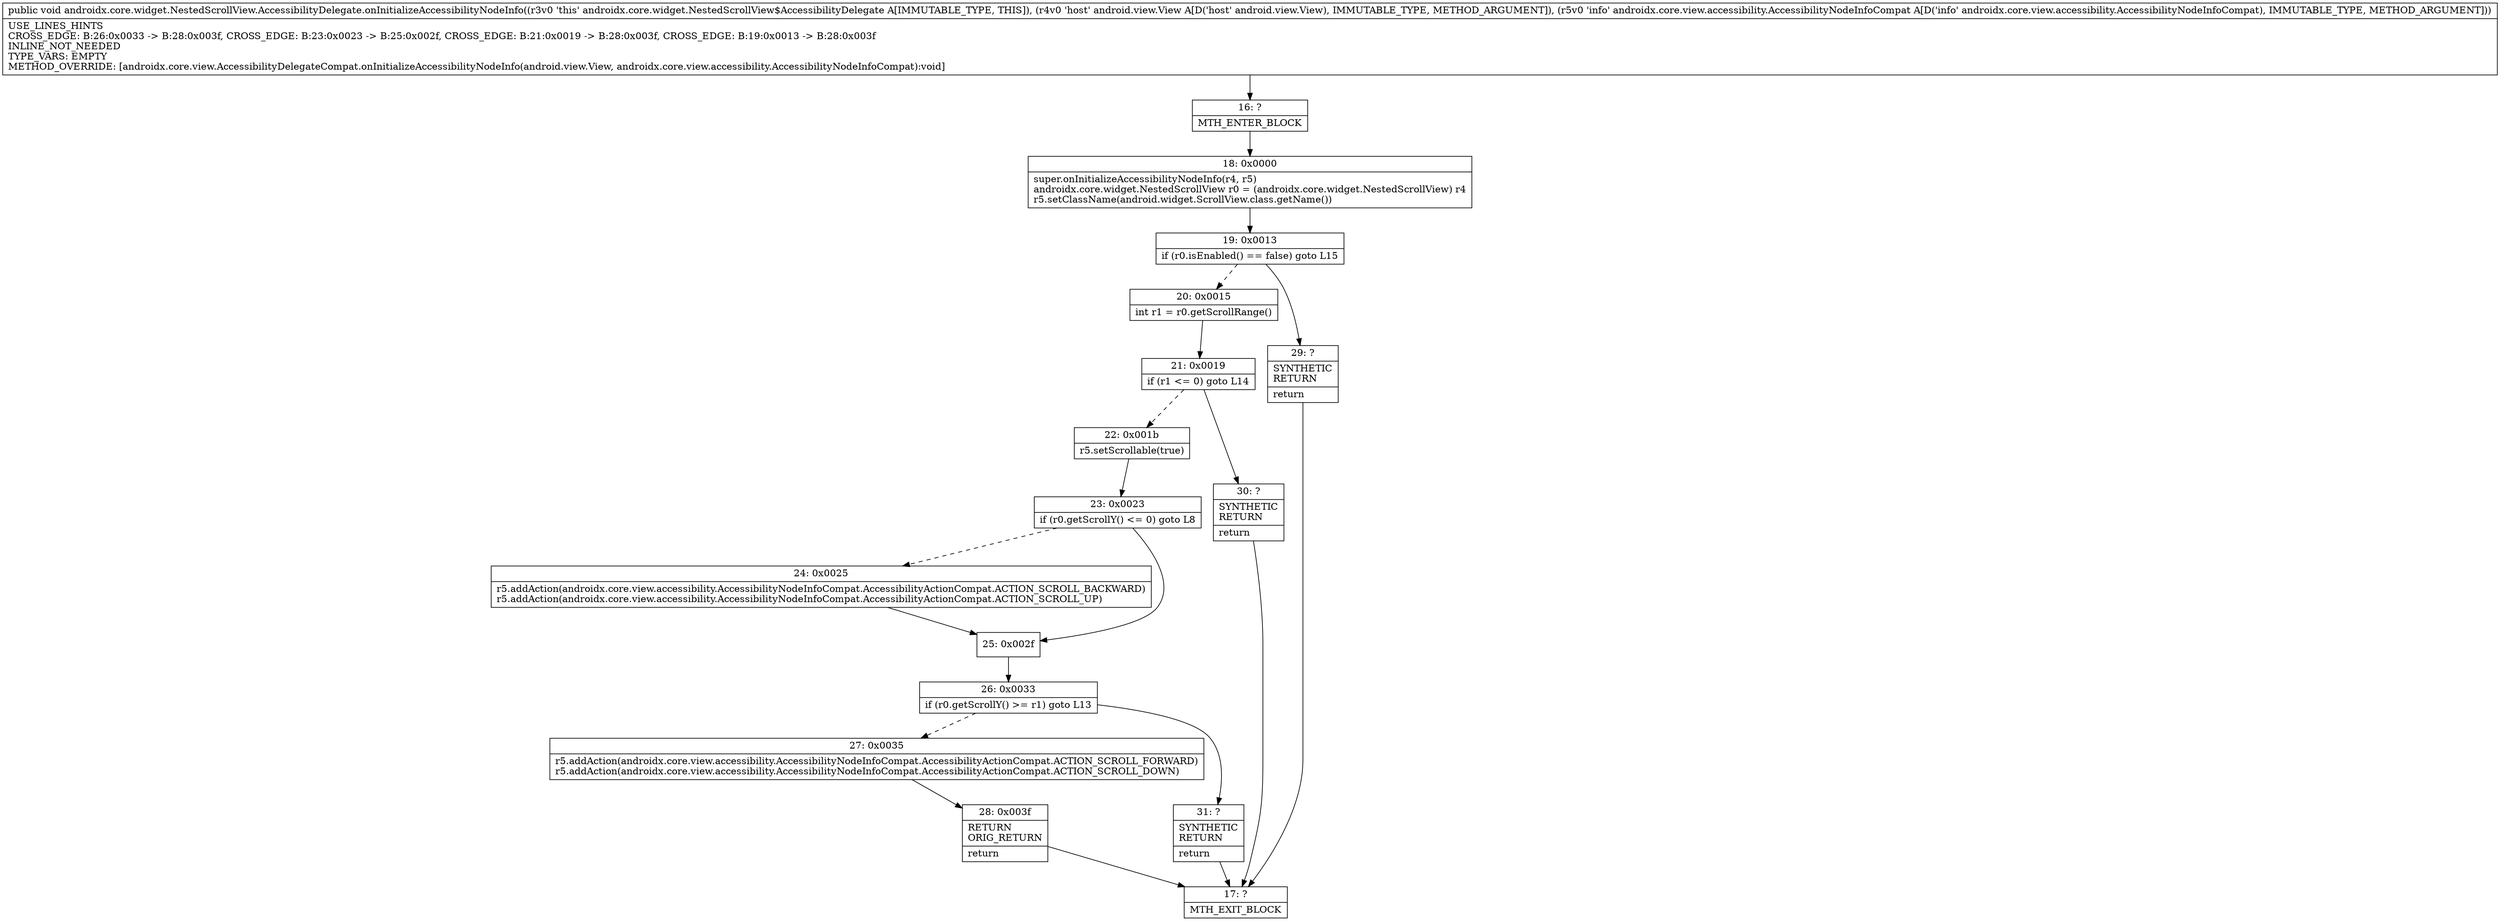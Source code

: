 digraph "CFG forandroidx.core.widget.NestedScrollView.AccessibilityDelegate.onInitializeAccessibilityNodeInfo(Landroid\/view\/View;Landroidx\/core\/view\/accessibility\/AccessibilityNodeInfoCompat;)V" {
Node_16 [shape=record,label="{16\:\ ?|MTH_ENTER_BLOCK\l}"];
Node_18 [shape=record,label="{18\:\ 0x0000|super.onInitializeAccessibilityNodeInfo(r4, r5)\landroidx.core.widget.NestedScrollView r0 = (androidx.core.widget.NestedScrollView) r4\lr5.setClassName(android.widget.ScrollView.class.getName())\l}"];
Node_19 [shape=record,label="{19\:\ 0x0013|if (r0.isEnabled() == false) goto L15\l}"];
Node_20 [shape=record,label="{20\:\ 0x0015|int r1 = r0.getScrollRange()\l}"];
Node_21 [shape=record,label="{21\:\ 0x0019|if (r1 \<= 0) goto L14\l}"];
Node_22 [shape=record,label="{22\:\ 0x001b|r5.setScrollable(true)\l}"];
Node_23 [shape=record,label="{23\:\ 0x0023|if (r0.getScrollY() \<= 0) goto L8\l}"];
Node_24 [shape=record,label="{24\:\ 0x0025|r5.addAction(androidx.core.view.accessibility.AccessibilityNodeInfoCompat.AccessibilityActionCompat.ACTION_SCROLL_BACKWARD)\lr5.addAction(androidx.core.view.accessibility.AccessibilityNodeInfoCompat.AccessibilityActionCompat.ACTION_SCROLL_UP)\l}"];
Node_25 [shape=record,label="{25\:\ 0x002f}"];
Node_26 [shape=record,label="{26\:\ 0x0033|if (r0.getScrollY() \>= r1) goto L13\l}"];
Node_27 [shape=record,label="{27\:\ 0x0035|r5.addAction(androidx.core.view.accessibility.AccessibilityNodeInfoCompat.AccessibilityActionCompat.ACTION_SCROLL_FORWARD)\lr5.addAction(androidx.core.view.accessibility.AccessibilityNodeInfoCompat.AccessibilityActionCompat.ACTION_SCROLL_DOWN)\l}"];
Node_28 [shape=record,label="{28\:\ 0x003f|RETURN\lORIG_RETURN\l|return\l}"];
Node_17 [shape=record,label="{17\:\ ?|MTH_EXIT_BLOCK\l}"];
Node_31 [shape=record,label="{31\:\ ?|SYNTHETIC\lRETURN\l|return\l}"];
Node_30 [shape=record,label="{30\:\ ?|SYNTHETIC\lRETURN\l|return\l}"];
Node_29 [shape=record,label="{29\:\ ?|SYNTHETIC\lRETURN\l|return\l}"];
MethodNode[shape=record,label="{public void androidx.core.widget.NestedScrollView.AccessibilityDelegate.onInitializeAccessibilityNodeInfo((r3v0 'this' androidx.core.widget.NestedScrollView$AccessibilityDelegate A[IMMUTABLE_TYPE, THIS]), (r4v0 'host' android.view.View A[D('host' android.view.View), IMMUTABLE_TYPE, METHOD_ARGUMENT]), (r5v0 'info' androidx.core.view.accessibility.AccessibilityNodeInfoCompat A[D('info' androidx.core.view.accessibility.AccessibilityNodeInfoCompat), IMMUTABLE_TYPE, METHOD_ARGUMENT]))  | USE_LINES_HINTS\lCROSS_EDGE: B:26:0x0033 \-\> B:28:0x003f, CROSS_EDGE: B:23:0x0023 \-\> B:25:0x002f, CROSS_EDGE: B:21:0x0019 \-\> B:28:0x003f, CROSS_EDGE: B:19:0x0013 \-\> B:28:0x003f\lINLINE_NOT_NEEDED\lTYPE_VARS: EMPTY\lMETHOD_OVERRIDE: [androidx.core.view.AccessibilityDelegateCompat.onInitializeAccessibilityNodeInfo(android.view.View, androidx.core.view.accessibility.AccessibilityNodeInfoCompat):void]\l}"];
MethodNode -> Node_16;Node_16 -> Node_18;
Node_18 -> Node_19;
Node_19 -> Node_20[style=dashed];
Node_19 -> Node_29;
Node_20 -> Node_21;
Node_21 -> Node_22[style=dashed];
Node_21 -> Node_30;
Node_22 -> Node_23;
Node_23 -> Node_24[style=dashed];
Node_23 -> Node_25;
Node_24 -> Node_25;
Node_25 -> Node_26;
Node_26 -> Node_27[style=dashed];
Node_26 -> Node_31;
Node_27 -> Node_28;
Node_28 -> Node_17;
Node_31 -> Node_17;
Node_30 -> Node_17;
Node_29 -> Node_17;
}

